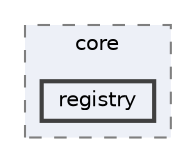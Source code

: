 digraph "techstorm/core/registry"
{
 // LATEX_PDF_SIZE
  bgcolor="transparent";
  edge [fontname=Helvetica,fontsize=10,labelfontname=Helvetica,labelfontsize=10];
  node [fontname=Helvetica,fontsize=10,shape=box,height=0.2,width=0.4];
  compound=true
  subgraph clusterdir_cf837ce2acd7da7bca021b6616dd34cf {
    graph [ bgcolor="#edf0f7", pencolor="grey50", label="core", fontname=Helvetica,fontsize=10 style="filled,dashed", URL="dir_cf837ce2acd7da7bca021b6616dd34cf.html",tooltip=""]
  dir_39c8d88d56cc1f025f25c9118affbe5f [label="registry", fillcolor="#edf0f7", color="grey25", style="filled,bold", URL="dir_39c8d88d56cc1f025f25c9118affbe5f.html",tooltip=""];
  }
}
